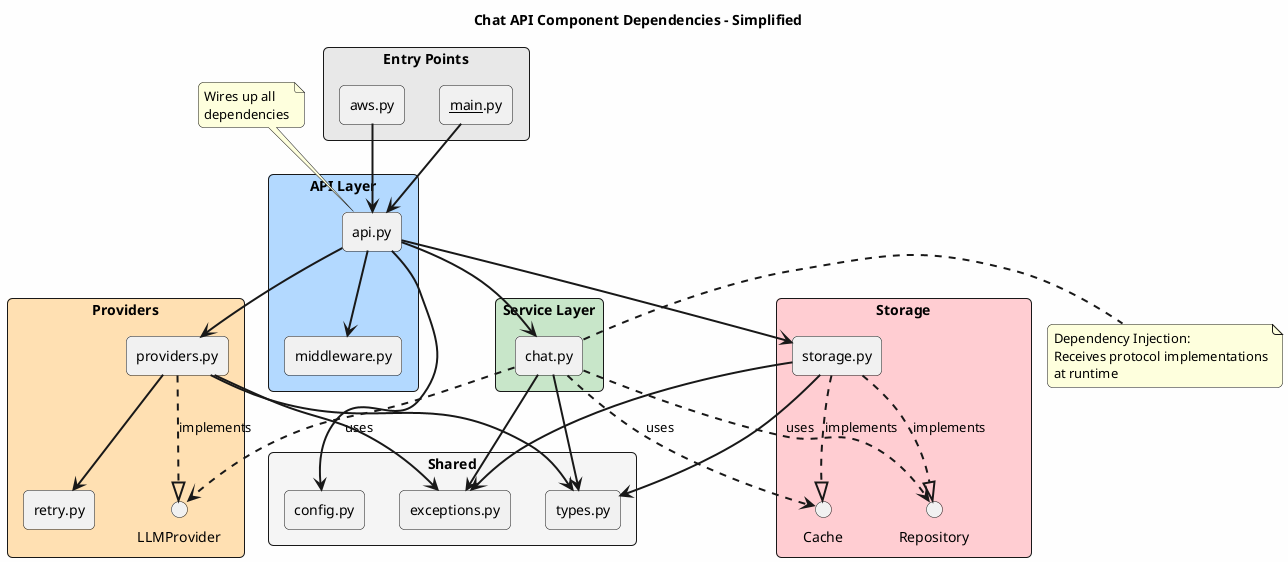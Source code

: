 @startuml component-dependencies-simple
title Chat API Component Dependencies - Simplified

skinparam packageStyle rectangle
skinparam componentStyle rectangle
skinparam backgroundColor #FEFEFE
skinparam ArrowThickness 2
skinparam roundcorner 10

' Entry Points
package "Entry Points" #E8E8E8 {
    [__main__.py] as main
    [aws.py] as aws
}

' API Layer
package "API Layer" #B3D9FF {
    [api.py] as api
    [middleware.py] as middleware
}

' Service Layer
package "Service Layer" #C8E6C9 {
    [chat.py] as chat
}

' Provider Layer
package "Providers" #FFE0B2 {
    [providers.py] as providers
    [retry.py] as retry
    interface LLMProvider
}

' Storage Layer
package "Storage" #FFCDD2 {
    [storage.py] as storage
    interface Repository
    interface Cache
}

' Shared
package "Shared" #F5F5F5 {
    [config.py] as config
    [exceptions.py] as exceptions
    [types.py] as types
}

' Dependencies
main --> api
aws --> api

api --> chat
api --> middleware
api --> providers
api --> storage
api --> config

chat ..> LLMProvider : uses
chat ..> Repository : uses
chat ..> Cache : uses
chat --> exceptions
chat --> types

providers ..|> LLMProvider : implements
providers --> retry
providers --> exceptions
providers --> types

storage ..|> Repository : implements
storage ..|> Cache : implements
storage --> exceptions
storage --> types

note right of chat : Dependency Injection:\nReceives protocol implementations\nat runtime

note top of api : Wires up all\ndependencies

@enduml
